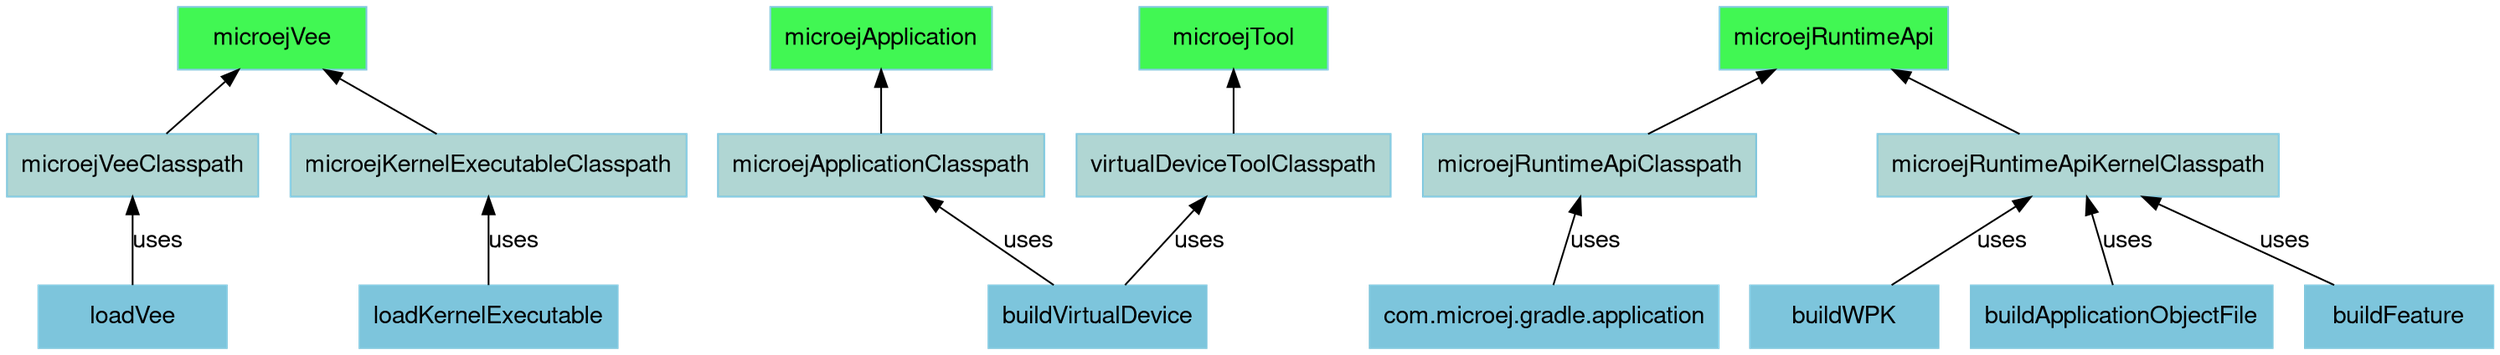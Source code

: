 digraph mygraph {
    rankdir="BT";
    bgcolor="transparent"
    fontname="Helvetica,Arial,sans-serif"
    node [
        shape = box
        width = 1.5
        color = "#7dc5dc"
        style = filled
        fontname="Helvetica,Arial,sans-serif"
    ]
    edge [fontname="Helvetica,Arial,sans-serif"]
    "microejVee" [fillcolor = "#41f753"]
    "microejApplication" [fillcolor = "#41f753"]
    "microejTool" [fillcolor = "#41f753"]
    "microejRuntimeApi" [fillcolor = "#41f753"]
    "microejApplicationClasspath" [fillcolor = "#b0d6d3"]
    "microejVeeClasspath" [fillcolor = "#b0d6d3"]
    "microejKernelExecutableClasspath" [fillcolor = "#b0d6d3"]
    "virtualDeviceToolClasspath" [fillcolor = "#b0d6d3"]
    "microejRuntimeApiClasspath" [fillcolor = "#b0d6d3"]
    "microejRuntimeApiKernelClasspath" [fillcolor = "#b0d6d3"]

    "loadVee" -> "microejVeeClasspath" [ label="uses" ]
    "microejVeeClasspath" -> "microejVee"
    "loadKernelExecutable" -> "microejKernelExecutableClasspath" [ label="uses" ]
    "microejKernelExecutableClasspath" -> "microejVee"
    "buildVirtualDevice" -> "microejApplicationClasspath" [ label="uses" ]
    "buildVirtualDevice" -> "virtualDeviceToolClasspath" [ label="uses" ]
    "microejApplicationClasspath" -> "microejApplication"
    "virtualDeviceToolClasspath" -> "microejTool"
    "microejRuntimeApiClasspath" -> "microejRuntimeApi"
    "microejRuntimeApiKernelClasspath" -> "microejRuntimeApi"
    "com.microej.gradle.application" -> "microejRuntimeApiClasspath" [ label="uses" ]
    "buildWPK" -> "microejRuntimeApiKernelClasspath" [ label="uses" ]
    "buildApplicationObjectFile" -> "microejRuntimeApiKernelClasspath" [ label="uses" ]
    "buildFeature" -> "microejRuntimeApiKernelClasspath" [ label="uses" ]
}